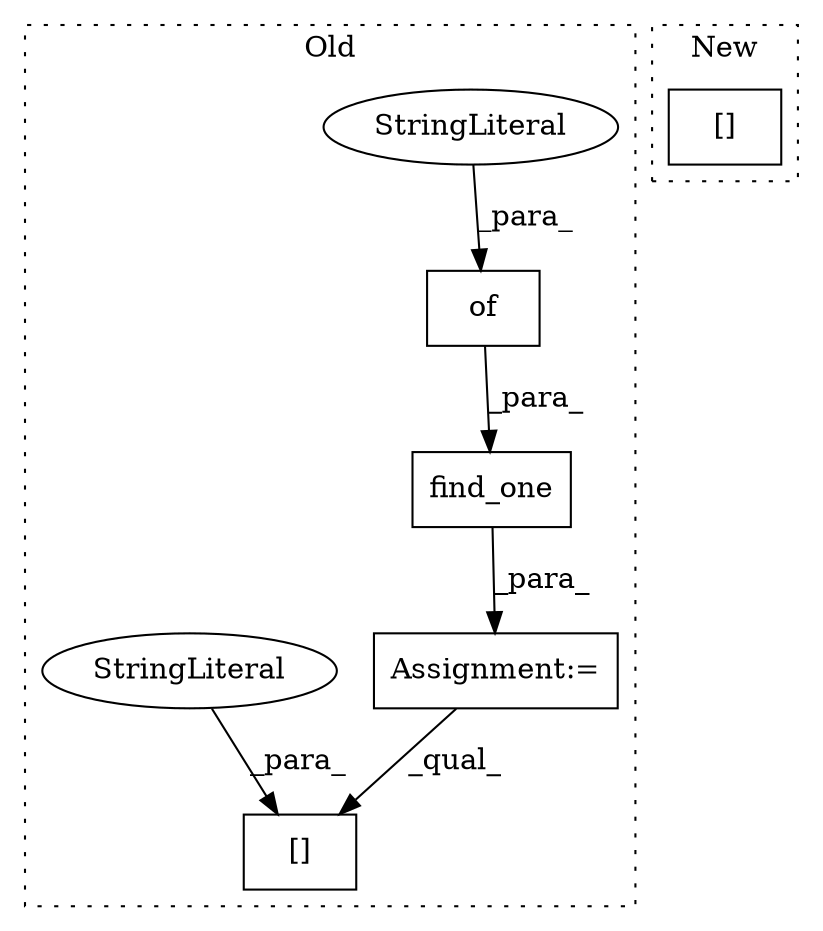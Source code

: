 digraph G {
subgraph cluster0 {
1 [label="find_one" a="32" s="1215,1255" l="9,1" shape="box"];
3 [label="of" a="32" s="1228,1254" l="3,1" shape="box"];
4 [label="StringLiteral" a="45" s="1231" l="12" shape="ellipse"];
5 [label="Assignment:=" a="7" s="1202" l="1" shape="box"];
6 [label="[]" a="2" s="1281,1312" l="11,1" shape="box"];
7 [label="StringLiteral" a="45" s="1292" l="20" shape="ellipse"];
label = "Old";
style="dotted";
}
subgraph cluster1 {
2 [label="[]" a="2" s="2230,2305" l="61,1" shape="box"];
label = "New";
style="dotted";
}
1 -> 5 [label="_para_"];
3 -> 1 [label="_para_"];
4 -> 3 [label="_para_"];
5 -> 6 [label="_qual_"];
7 -> 6 [label="_para_"];
}